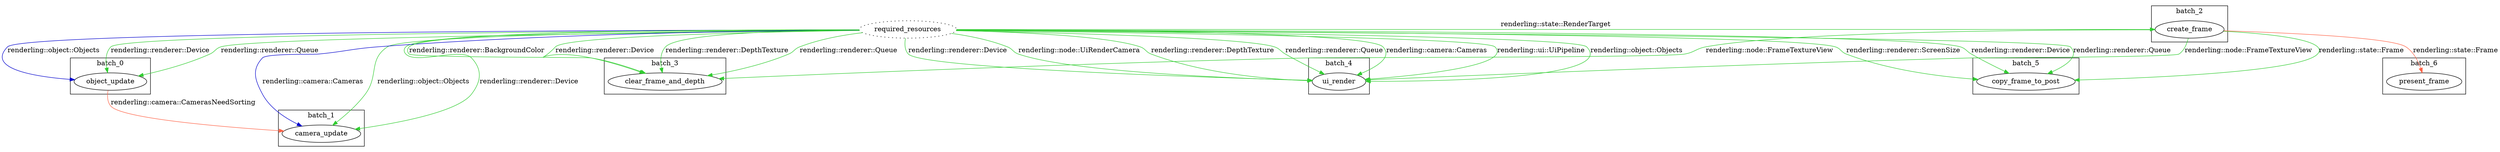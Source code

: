 digraph my_graph {
    subgraph cluster_0 {
        label="batch_0";

        node_0;
    }

    subgraph cluster_1 {
        label="batch_1";

        node_1;
    }

    subgraph cluster_2 {
        label="batch_2";

        node_2;
    }

    subgraph cluster_3 {
        label="batch_3";

        node_3;
    }

    subgraph cluster_4 {
        label="batch_4";

        node_4;
    }

    subgraph cluster_5 {
        label="batch_5";

        node_5;
    }

    subgraph cluster_6 {
        label="batch_6";

        node_6;
    }

    node_0[label="object_update"];
    node_1[label="camera_update"];
    node_2[label="create_frame"];
    node_3[label="clear_frame_and_depth"];
    node_4[label="ui_render"];
    node_5[label="copy_frame_to_post"];
    node_6[label="present_frame"];
    ghost_node[label="required_resources"][style="dotted"];
    ghost_node -> node_4[label="renderling::ui::UiPipeline"][color="limegreen"];
    ghost_node -> node_3[label="renderling::renderer::BackgroundColor"][color="limegreen"];
    ghost_node -> node_0[label="renderling::object::Objects"][color="mediumblue"];
    ghost_node -> node_1[label="renderling::object::Objects"][color="limegreen"];
    ghost_node -> node_4[label="renderling::object::Objects"][color="limegreen"];
    ghost_node -> node_5[label="renderling::renderer::ScreenSize"][color="limegreen"];
    ghost_node -> node_0[label="renderling::renderer::Device"][color="limegreen"];
    ghost_node -> node_1[label="renderling::renderer::Device"][color="limegreen"];
    ghost_node -> node_3[label="renderling::renderer::Device"][color="limegreen"];
    ghost_node -> node_4[label="renderling::renderer::Device"][color="limegreen"];
    ghost_node -> node_5[label="renderling::renderer::Device"][color="limegreen"];
    ghost_node -> node_4[label="renderling::node::UiRenderCamera"][color="limegreen"];
    ghost_node -> node_2[label="renderling::state::RenderTarget"][color="limegreen"];
    ghost_node -> node_3[label="renderling::renderer::DepthTexture"][color="limegreen"];
    ghost_node -> node_4[label="renderling::renderer::DepthTexture"][color="limegreen"];
    ghost_node -> node_0[label="renderling::renderer::Queue"][color="limegreen"];
    ghost_node -> node_3[label="renderling::renderer::Queue"][color="limegreen"];
    ghost_node -> node_4[label="renderling::renderer::Queue"][color="limegreen"];
    ghost_node -> node_5[label="renderling::renderer::Queue"][color="limegreen"];
    ghost_node -> node_1[label="renderling::camera::Cameras"][color="mediumblue"];
    ghost_node -> node_4[label="renderling::camera::Cameras"][color="limegreen"];
    node_0 -> node_1[label="renderling::camera::CamerasNeedSorting"][color="tomato"];
    node_2 -> node_5[label="renderling::state::Frame"][color="limegreen"];
    node_2 -> node_6[label="renderling::state::Frame"][color="tomato"];
    node_2 -> node_3[label="renderling::node::FrameTextureView"][color="limegreen"];
    node_2 -> node_4[label="renderling::node::FrameTextureView"][color="limegreen"];
}
